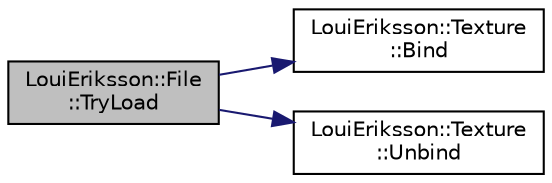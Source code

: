 digraph "LouiEriksson::File::TryLoad"
{
 // LATEX_PDF_SIZE
  edge [fontname="Helvetica",fontsize="10",labelfontname="Helvetica",labelfontsize="10"];
  node [fontname="Helvetica",fontsize="10",shape=record];
  rankdir="LR";
  Node1 [label="LouiEriksson::File\l::TryLoad",height=0.2,width=0.4,color="black", fillcolor="grey75", style="filled", fontcolor="black",tooltip=" "];
  Node1 -> Node2 [color="midnightblue",fontsize="10",style="solid"];
  Node2 [label="LouiEriksson::Texture\l::Bind",height=0.2,width=0.4,color="black", fillcolor="white", style="filled",URL="$class_loui_eriksson_1_1_texture.html#a71fb463b2be6a3d1c1dfca60ad0f6be0",tooltip="Bind the provided Texture."];
  Node1 -> Node3 [color="midnightblue",fontsize="10",style="solid"];
  Node3 [label="LouiEriksson::Texture\l::Unbind",height=0.2,width=0.4,color="black", fillcolor="white", style="filled",URL="$class_loui_eriksson_1_1_texture.html#adb63e73e6812f543a351de989c177978",tooltip="Unbind the currently bound Texture."];
}
